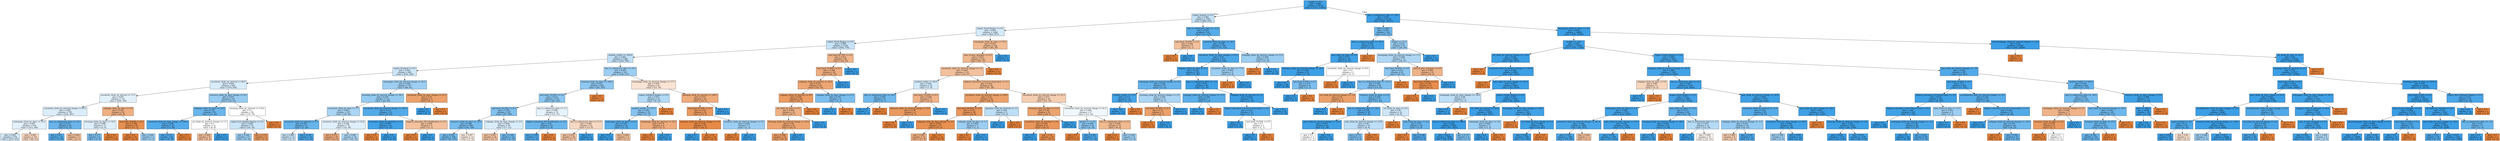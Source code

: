 digraph Tree {
node [shape=box, style="filled", color="black"] ;
0 [label="weight <= 0.5\ngini = 0.066\nsamples = 38730\nvalue = [1327, 37403]", fillcolor="#399de5f6"] ;
1 [label="region_Ireland <= 0.5\ngini = 0.485\nsamples = 1592\nvalue = [660, 932]", fillcolor="#399de54a"] ;
0 -> 1 [labeldistance=2.5, labelangle=45, headlabel="True"] ;
2 [label="region_South Region <= 0.5\ngini = 0.493\nsamples = 1460\nvalue = [643, 817]", fillcolor="#399de536"] ;
1 -> 2 ;
3 [label="region_North Region <= 0.5\ngini = 0.486\nsamples = 1336\nvalue = [558, 778]", fillcolor="#399de548"] ;
2 -> 3 ;
4 [label="studied_credits <= 105.0\ngini = 0.483\nsamples = 1288\nvalue = [524, 764]", fillcolor="#399de550"] ;
3 -> 4 ;
5 [label="region_Scotland <= 0.5\ngini = 0.491\nsamples = 965\nvalue = [416, 549]", fillcolor="#399de53e"] ;
4 -> 5 ;
6 [label="oucontent_clicks_by_interval <= 84.5\ngini = 0.494\nsamples = 828\nvalue = [370, 458]", fillcolor="#399de531"] ;
5 -> 6 ;
7 [label="oucontent_clicks_by_interval <= 71.5\ngini = 0.497\nsamples = 735\nvalue = [340, 395]", fillcolor="#399de524"] ;
6 -> 7 ;
8 [label="oucontent_clicks_by_interval_change <= 65.5\ngini = 0.495\nsamples = 705\nvalue = [318, 387]", fillcolor="#399de52d"] ;
7 -> 8 ;
9 [label="homepage_clicks_by_days <= 23.5\ngini = 0.497\nsamples = 679\nvalue = [313, 366]", fillcolor="#399de525"] ;
8 -> 9 ;
10 [label="gini = 0.492\nsamples = 578\nvalue = [253, 325]", fillcolor="#399de538"] ;
9 -> 10 ;
11 [label="gini = 0.482\nsamples = 101\nvalue = [60, 41]", fillcolor="#e5813951"] ;
9 -> 11 ;
12 [label="due_vs_submission_date <= 15.5\ngini = 0.311\nsamples = 26\nvalue = [5, 21]", fillcolor="#399de5c2"] ;
8 -> 12 ;
13 [label="gini = 0.227\nsamples = 23\nvalue = [3, 20]", fillcolor="#399de5d9"] ;
12 -> 13 ;
14 [label="gini = 0.444\nsamples = 3\nvalue = [2, 1]", fillcolor="#e581397f"] ;
12 -> 14 ;
15 [label="subpage_clicks_by_days <= 5.0\ngini = 0.391\nsamples = 30\nvalue = [22, 8]", fillcolor="#e58139a2"] ;
7 -> 15 ;
16 [label="forumng_clicks_by_days <= 14.5\ngini = 0.496\nsamples = 11\nvalue = [5, 6]", fillcolor="#399de52a"] ;
15 -> 16 ;
17 [label="gini = 0.375\nsamples = 8\nvalue = [2, 6]", fillcolor="#399de5aa"] ;
16 -> 17 ;
18 [label="gini = 0.0\nsamples = 3\nvalue = [3, 0]", fillcolor="#e58139ff"] ;
16 -> 18 ;
19 [label="imd_band_50-60% <= 0.5\ngini = 0.188\nsamples = 19\nvalue = [17, 2]", fillcolor="#e58139e1"] ;
15 -> 19 ;
20 [label="gini = 0.0\nsamples = 16\nvalue = [16, 0]", fillcolor="#e58139ff"] ;
19 -> 20 ;
21 [label="gini = 0.444\nsamples = 3\nvalue = [1, 2]", fillcolor="#399de57f"] ;
19 -> 21 ;
22 [label="resource_clicks_by_days_change <= 8.5\ngini = 0.437\nsamples = 93\nvalue = [30, 63]", fillcolor="#399de586"] ;
6 -> 22 ;
23 [label="subpage_clicks_by_days <= 19.0\ngini = 0.32\nsamples = 55\nvalue = [11, 44]", fillcolor="#399de5bf"] ;
22 -> 23 ;
24 [label="oucontent_clicks_by_days_change <= 290.0\ngini = 0.206\nsamples = 43\nvalue = [5, 38]", fillcolor="#399de5dd"] ;
23 -> 24 ;
25 [label="gini = 0.172\nsamples = 42\nvalue = [4, 38]", fillcolor="#399de5e4"] ;
24 -> 25 ;
26 [label="gini = 0.0\nsamples = 1\nvalue = [1, 0]", fillcolor="#e58139ff"] ;
24 -> 26 ;
27 [label="url_clicks_by_interval_change <= 1.5\ngini = 0.5\nsamples = 12\nvalue = [6, 6]", fillcolor="#e5813900"] ;
23 -> 27 ;
28 [label="gini = 0.444\nsamples = 9\nvalue = [6, 3]", fillcolor="#e581397f"] ;
27 -> 28 ;
29 [label="gini = 0.0\nsamples = 3\nvalue = [0, 3]", fillcolor="#399de5ff"] ;
27 -> 29 ;
30 [label="forumng_clicks_by_interval <= 114.0\ngini = 0.5\nsamples = 38\nvalue = [19, 19]", fillcolor="#e5813900"] ;
22 -> 30 ;
31 [label="region_East Anglian Region <= 0.5\ngini = 0.489\nsamples = 33\nvalue = [14, 19]", fillcolor="#399de543"] ;
30 -> 31 ;
32 [label="gini = 0.444\nsamples = 27\nvalue = [9, 18]", fillcolor="#399de57f"] ;
31 -> 32 ;
33 [label="gini = 0.278\nsamples = 6\nvalue = [5, 1]", fillcolor="#e58139cc"] ;
31 -> 33 ;
34 [label="gini = 0.0\nsamples = 5\nvalue = [5, 0]", fillcolor="#e58139ff"] ;
30 -> 34 ;
35 [label="homepage_clicks_by_interval_change <= 61.0\ngini = 0.446\nsamples = 137\nvalue = [46, 91]", fillcolor="#399de57e"] ;
5 -> 35 ;
36 [label="forumng_clicks_by_interval_change <= 36.5\ngini = 0.434\nsamples = 132\nvalue = [42, 90]", fillcolor="#399de588"] ;
35 -> 36 ;
37 [label="oucontent_clicks_by_days <= 7.5\ngini = 0.463\nsamples = 107\nvalue = [39, 68]", fillcolor="#399de56d"] ;
36 -> 37 ;
38 [label="oucontent_clicks_by_interval <= 1.5\ngini = 0.307\nsamples = 37\nvalue = [7, 30]", fillcolor="#399de5c4"] ;
37 -> 38 ;
39 [label="gini = 0.486\nsamples = 12\nvalue = [5, 7]", fillcolor="#399de549"] ;
38 -> 39 ;
40 [label="gini = 0.147\nsamples = 25\nvalue = [2, 23]", fillcolor="#399de5e9"] ;
38 -> 40 ;
41 [label="oucontent_clicks_by_interval_change <= 22.0\ngini = 0.496\nsamples = 70\nvalue = [32, 38]", fillcolor="#399de528"] ;
37 -> 41 ;
42 [label="gini = 0.375\nsamples = 16\nvalue = [12, 4]", fillcolor="#e58139aa"] ;
41 -> 42 ;
43 [label="gini = 0.466\nsamples = 54\nvalue = [20, 34]", fillcolor="#399de569"] ;
41 -> 43 ;
44 [label="oucontent_clicks_by_interval_change <= 101.5\ngini = 0.211\nsamples = 25\nvalue = [3, 22]", fillcolor="#399de5dc"] ;
36 -> 44 ;
45 [label="oucontent_clicks_by_interval <= 1.5\ngini = 0.087\nsamples = 22\nvalue = [1, 21]", fillcolor="#399de5f3"] ;
44 -> 45 ;
46 [label="gini = 0.0\nsamples = 1\nvalue = [1, 0]", fillcolor="#e58139ff"] ;
45 -> 46 ;
47 [label="gini = 0.0\nsamples = 21\nvalue = [0, 21]", fillcolor="#399de5ff"] ;
45 -> 47 ;
48 [label="highest_education_HE Qualification <= 0.5\ngini = 0.444\nsamples = 3\nvalue = [2, 1]", fillcolor="#e581397f"] ;
44 -> 48 ;
49 [label="gini = 0.0\nsamples = 2\nvalue = [2, 0]", fillcolor="#e58139ff"] ;
48 -> 49 ;
50 [label="gini = 0.0\nsamples = 1\nvalue = [0, 1]", fillcolor="#399de5ff"] ;
48 -> 50 ;
51 [label="oucontent_clicks_by_days_change <= 21.5\ngini = 0.32\nsamples = 5\nvalue = [4, 1]", fillcolor="#e58139bf"] ;
35 -> 51 ;
52 [label="gini = 0.0\nsamples = 1\nvalue = [0, 1]", fillcolor="#399de5ff"] ;
51 -> 52 ;
53 [label="gini = 0.0\nsamples = 4\nvalue = [4, 0]", fillcolor="#e58139ff"] ;
51 -> 53 ;
54 [label="due_vs_submission_date <= 14.5\ngini = 0.445\nsamples = 323\nvalue = [108, 215]", fillcolor="#399de57f"] ;
4 -> 54 ;
55 [label="forumng_clicks_by_days <= 148.5\ngini = 0.421\nsamples = 282\nvalue = [85, 197]", fillcolor="#399de591"] ;
54 -> 55 ;
56 [label="imd_band_10-20% <= 0.5\ngini = 0.415\nsamples = 279\nvalue = [82, 197]", fillcolor="#399de595"] ;
55 -> 56 ;
57 [label="imd_band_20-30% <= 0.5\ngini = 0.395\nsamples = 247\nvalue = [67, 180]", fillcolor="#399de5a0"] ;
56 -> 57 ;
58 [label="resource_clicks_by_days <= 14.5\ngini = 0.364\nsamples = 209\nvalue = [50, 159]", fillcolor="#399de5af"] ;
57 -> 58 ;
59 [label="gini = 0.343\nsamples = 196\nvalue = [43, 153]", fillcolor="#399de5b7"] ;
58 -> 59 ;
60 [label="gini = 0.497\nsamples = 13\nvalue = [7, 6]", fillcolor="#e5813924"] ;
58 -> 60 ;
61 [label="subpage_clicks_by_days_change <= 2.5\ngini = 0.494\nsamples = 38\nvalue = [17, 21]", fillcolor="#399de531"] ;
57 -> 61 ;
62 [label="gini = 0.455\nsamples = 20\nvalue = [13, 7]", fillcolor="#e5813976"] ;
61 -> 62 ;
63 [label="gini = 0.346\nsamples = 18\nvalue = [4, 14]", fillcolor="#399de5b6"] ;
61 -> 63 ;
64 [label="due_vs_submission_date <= 1.5\ngini = 0.498\nsamples = 32\nvalue = [15, 17]", fillcolor="#399de51e"] ;
56 -> 64 ;
65 [label="highest_education_HE Qualification <= 0.5\ngini = 0.32\nsamples = 10\nvalue = [2, 8]", fillcolor="#399de5bf"] ;
64 -> 65 ;
66 [label="gini = 0.198\nsamples = 9\nvalue = [1, 8]", fillcolor="#399de5df"] ;
65 -> 66 ;
67 [label="gini = 0.0\nsamples = 1\nvalue = [1, 0]", fillcolor="#e58139ff"] ;
65 -> 67 ;
68 [label="due_vs_submission_date <= 11.5\ngini = 0.483\nsamples = 22\nvalue = [13, 9]", fillcolor="#e581394e"] ;
64 -> 68 ;
69 [label="gini = 0.455\nsamples = 20\nvalue = [13, 7]", fillcolor="#e5813976"] ;
68 -> 69 ;
70 [label="gini = 0.0\nsamples = 2\nvalue = [0, 2]", fillcolor="#399de5ff"] ;
68 -> 70 ;
71 [label="gini = 0.0\nsamples = 3\nvalue = [3, 0]", fillcolor="#e58139ff"] ;
55 -> 71 ;
72 [label="homepage_clicks_by_interval_change <= 17.5\ngini = 0.493\nsamples = 41\nvalue = [23, 18]", fillcolor="#e5813937"] ;
54 -> 72 ;
73 [label="region_Yorkshire Region <= 0.5\ngini = 0.472\nsamples = 21\nvalue = [8, 13]", fillcolor="#399de562"] ;
72 -> 73 ;
74 [label="studied_credits <= 157.5\ngini = 0.401\nsamples = 18\nvalue = [5, 13]", fillcolor="#399de59d"] ;
73 -> 74 ;
75 [label="homepage_clicks_by_days <= 8.5\ngini = 0.245\nsamples = 14\nvalue = [2, 12]", fillcolor="#399de5d4"] ;
74 -> 75 ;
76 [label="gini = 0.0\nsamples = 11\nvalue = [0, 11]", fillcolor="#399de5ff"] ;
75 -> 76 ;
77 [label="gini = 0.444\nsamples = 3\nvalue = [2, 1]", fillcolor="#e581397f"] ;
75 -> 77 ;
78 [label="homepage_clicks_by_interval <= 13.5\ngini = 0.375\nsamples = 4\nvalue = [3, 1]", fillcolor="#e58139aa"] ;
74 -> 78 ;
79 [label="gini = 0.0\nsamples = 3\nvalue = [3, 0]", fillcolor="#e58139ff"] ;
78 -> 79 ;
80 [label="gini = 0.0\nsamples = 1\nvalue = [0, 1]", fillcolor="#399de5ff"] ;
78 -> 80 ;
81 [label="gini = 0.0\nsamples = 3\nvalue = [3, 0]", fillcolor="#e58139ff"] ;
73 -> 81 ;
82 [label="forumng_clicks_by_interval <= 100.5\ngini = 0.375\nsamples = 20\nvalue = [15, 5]", fillcolor="#e58139aa"] ;
72 -> 82 ;
83 [label="imd_band_20-30% <= 0.5\ngini = 0.278\nsamples = 18\nvalue = [15, 3]", fillcolor="#e58139cc"] ;
82 -> 83 ;
84 [label="resource_clicks_by_interval_change <= 1.0\ngini = 0.124\nsamples = 15\nvalue = [14, 1]", fillcolor="#e58139ed"] ;
83 -> 84 ;
85 [label="gini = 0.0\nsamples = 1\nvalue = [0, 1]", fillcolor="#399de5ff"] ;
84 -> 85 ;
86 [label="gini = 0.0\nsamples = 14\nvalue = [14, 0]", fillcolor="#e58139ff"] ;
84 -> 86 ;
87 [label="resource_clicks_by_interval_change <= 5.5\ngini = 0.444\nsamples = 3\nvalue = [1, 2]", fillcolor="#399de57f"] ;
83 -> 87 ;
88 [label="gini = 0.0\nsamples = 1\nvalue = [1, 0]", fillcolor="#e58139ff"] ;
87 -> 88 ;
89 [label="gini = 0.0\nsamples = 2\nvalue = [0, 2]", fillcolor="#399de5ff"] ;
87 -> 89 ;
90 [label="gini = 0.0\nsamples = 2\nvalue = [0, 2]", fillcolor="#399de5ff"] ;
82 -> 90 ;
91 [label="imd_band_60-70% <= 0.5\ngini = 0.413\nsamples = 48\nvalue = [34, 14]", fillcolor="#e5813996"] ;
3 -> 91 ;
92 [label="imd_band_70-80% <= 0.5\ngini = 0.386\nsamples = 46\nvalue = [34, 12]", fillcolor="#e58139a5"] ;
91 -> 92 ;
93 [label="subpage_clicks_by_interval <= 22.0\ngini = 0.351\nsamples = 44\nvalue = [34, 10]", fillcolor="#e58139b4"] ;
92 -> 93 ;
94 [label="subpage_clicks_by_interval <= 8.0\ngini = 0.289\nsamples = 40\nvalue = [33, 7]", fillcolor="#e58139c9"] ;
93 -> 94 ;
95 [label="url_clicks_by_days <= 0.5\ngini = 0.403\nsamples = 25\nvalue = [18, 7]", fillcolor="#e581399c"] ;
94 -> 95 ;
96 [label="forumng_clicks_by_interval_change <= 16.0\ngini = 0.34\nsamples = 23\nvalue = [18, 5]", fillcolor="#e58139b8"] ;
95 -> 96 ;
97 [label="gini = 0.298\nsamples = 22\nvalue = [18, 4]", fillcolor="#e58139c6"] ;
96 -> 97 ;
98 [label="gini = 0.0\nsamples = 1\nvalue = [0, 1]", fillcolor="#399de5ff"] ;
96 -> 98 ;
99 [label="gini = 0.0\nsamples = 2\nvalue = [0, 2]", fillcolor="#399de5ff"] ;
95 -> 99 ;
100 [label="gini = 0.0\nsamples = 15\nvalue = [15, 0]", fillcolor="#e58139ff"] ;
94 -> 100 ;
101 [label="subpage_clicks_by_days_change <= 27.5\ngini = 0.375\nsamples = 4\nvalue = [1, 3]", fillcolor="#399de5aa"] ;
93 -> 101 ;
102 [label="gini = 0.0\nsamples = 3\nvalue = [0, 3]", fillcolor="#399de5ff"] ;
101 -> 102 ;
103 [label="gini = 0.0\nsamples = 1\nvalue = [1, 0]", fillcolor="#e58139ff"] ;
101 -> 103 ;
104 [label="gini = 0.0\nsamples = 2\nvalue = [0, 2]", fillcolor="#399de5ff"] ;
92 -> 104 ;
105 [label="gini = 0.0\nsamples = 2\nvalue = [0, 2]", fillcolor="#399de5ff"] ;
91 -> 105 ;
106 [label="homepage_clicks_by_days <= 74.5\ngini = 0.431\nsamples = 124\nvalue = [85, 39]", fillcolor="#e581398a"] ;
2 -> 106 ;
107 [label="num_of_prev_attempts <= 0.5\ngini = 0.423\nsamples = 122\nvalue = [85, 37]", fillcolor="#e5813990"] ;
106 -> 107 ;
108 [label="oucontent_clicks_by_interval_change <= 3.5\ngini = 0.444\nsamples = 111\nvalue = [74, 37]", fillcolor="#e581397f"] ;
107 -> 108 ;
109 [label="studied_credits <= 90.0\ngini = 0.492\nsamples = 16\nvalue = [7, 9]", fillcolor="#399de539"] ;
108 -> 109 ;
110 [label="due_vs_submission_date <= 14.5\ngini = 0.346\nsamples = 9\nvalue = [2, 7]", fillcolor="#399de5b6"] ;
109 -> 110 ;
111 [label="gini = 0.0\nsamples = 7\nvalue = [0, 7]", fillcolor="#399de5ff"] ;
110 -> 111 ;
112 [label="gini = 0.0\nsamples = 2\nvalue = [2, 0]", fillcolor="#e58139ff"] ;
110 -> 112 ;
113 [label="imd_band_10-20% <= 0.5\ngini = 0.408\nsamples = 7\nvalue = [5, 2]", fillcolor="#e5813999"] ;
109 -> 113 ;
114 [label="glossary_clicks_by_interval_change <= 2.0\ngini = 0.278\nsamples = 6\nvalue = [5, 1]", fillcolor="#e58139cc"] ;
113 -> 114 ;
115 [label="gini = 0.0\nsamples = 5\nvalue = [5, 0]", fillcolor="#e58139ff"] ;
114 -> 115 ;
116 [label="gini = 0.0\nsamples = 1\nvalue = [0, 1]", fillcolor="#399de5ff"] ;
114 -> 116 ;
117 [label="gini = 0.0\nsamples = 1\nvalue = [0, 1]", fillcolor="#399de5ff"] ;
113 -> 117 ;
118 [label="highest_education_A Level or Equivalent <= 0.5\ngini = 0.416\nsamples = 95\nvalue = [67, 28]", fillcolor="#e5813994"] ;
108 -> 118 ;
119 [label="oucontent_clicks_by_interval_change <= 94.0\ngini = 0.32\nsamples = 45\nvalue = [36, 9]", fillcolor="#e58139bf"] ;
118 -> 119 ;
120 [label="imd_band_80-90% <= 0.5\ngini = 0.255\nsamples = 40\nvalue = [34, 6]", fillcolor="#e58139d2"] ;
119 -> 120 ;
121 [label="subpage_clicks_by_days_change <= 3.5\ngini = 0.193\nsamples = 37\nvalue = [33, 4]", fillcolor="#e58139e0"] ;
120 -> 121 ;
122 [label="gini = 0.391\nsamples = 15\nvalue = [11, 4]", fillcolor="#e58139a2"] ;
121 -> 122 ;
123 [label="gini = 0.0\nsamples = 22\nvalue = [22, 0]", fillcolor="#e58139ff"] ;
121 -> 123 ;
124 [label="subpage_clicks_by_days <= 1.5\ngini = 0.444\nsamples = 3\nvalue = [1, 2]", fillcolor="#399de57f"] ;
120 -> 124 ;
125 [label="gini = 0.0\nsamples = 1\nvalue = [1, 0]", fillcolor="#e58139ff"] ;
124 -> 125 ;
126 [label="gini = 0.0\nsamples = 2\nvalue = [0, 2]", fillcolor="#399de5ff"] ;
124 -> 126 ;
127 [label="glossary_clicks_by_interval <= 1.5\ngini = 0.48\nsamples = 5\nvalue = [2, 3]", fillcolor="#399de555"] ;
119 -> 127 ;
128 [label="gini = 0.0\nsamples = 3\nvalue = [0, 3]", fillcolor="#399de5ff"] ;
127 -> 128 ;
129 [label="gini = 0.0\nsamples = 2\nvalue = [2, 0]", fillcolor="#e58139ff"] ;
127 -> 129 ;
130 [label="oucontent_clicks_by_interval_change <= 31.5\ngini = 0.471\nsamples = 50\nvalue = [31, 19]", fillcolor="#e5813963"] ;
118 -> 130 ;
131 [label="forumng_clicks_by_days <= 11.0\ngini = 0.34\nsamples = 23\nvalue = [18, 5]", fillcolor="#e58139b8"] ;
130 -> 131 ;
132 [label="oucontent_clicks_by_interval <= 4.5\ngini = 0.245\nsamples = 21\nvalue = [18, 3]", fillcolor="#e58139d4"] ;
131 -> 132 ;
133 [label="gini = 0.0\nsamples = 1\nvalue = [0, 1]", fillcolor="#399de5ff"] ;
132 -> 133 ;
134 [label="gini = 0.18\nsamples = 20\nvalue = [18, 2]", fillcolor="#e58139e3"] ;
132 -> 134 ;
135 [label="gini = 0.0\nsamples = 2\nvalue = [0, 2]", fillcolor="#399de5ff"] ;
131 -> 135 ;
136 [label="oucontent_clicks_by_interval_change <= 61.5\ngini = 0.499\nsamples = 27\nvalue = [13, 14]", fillcolor="#399de512"] ;
130 -> 136 ;
137 [label="gender_F <= 0.5\ngini = 0.408\nsamples = 14\nvalue = [4, 10]", fillcolor="#399de599"] ;
136 -> 137 ;
138 [label="gini = 0.0\nsamples = 3\nvalue = [3, 0]", fillcolor="#e58139ff"] ;
137 -> 138 ;
139 [label="gini = 0.165\nsamples = 11\nvalue = [1, 10]", fillcolor="#399de5e6"] ;
137 -> 139 ;
140 [label="due_vs_submission_date <= 5.5\ngini = 0.426\nsamples = 13\nvalue = [9, 4]", fillcolor="#e581398e"] ;
136 -> 140 ;
141 [label="gini = 0.0\nsamples = 7\nvalue = [7, 0]", fillcolor="#e58139ff"] ;
140 -> 141 ;
142 [label="gini = 0.444\nsamples = 6\nvalue = [2, 4]", fillcolor="#399de57f"] ;
140 -> 142 ;
143 [label="gini = 0.0\nsamples = 11\nvalue = [11, 0]", fillcolor="#e58139ff"] ;
107 -> 143 ;
144 [label="gini = 0.0\nsamples = 2\nvalue = [0, 2]", fillcolor="#399de5ff"] ;
106 -> 144 ;
145 [label="due_vs_submission_date <= -11.5\ngini = 0.224\nsamples = 132\nvalue = [17, 115]", fillcolor="#399de5d9"] ;
1 -> 145 ;
146 [label="imd_band_50-60% <= 0.5\ngini = 0.444\nsamples = 3\nvalue = [2, 1]", fillcolor="#e581397f"] ;
145 -> 146 ;
147 [label="gini = 0.0\nsamples = 2\nvalue = [2, 0]", fillcolor="#e58139ff"] ;
146 -> 147 ;
148 [label="gini = 0.0\nsamples = 1\nvalue = [0, 1]", fillcolor="#399de5ff"] ;
146 -> 148 ;
149 [label="resource_clicks_by_days <= 10.5\ngini = 0.206\nsamples = 129\nvalue = [15, 114]", fillcolor="#399de5dd"] ;
145 -> 149 ;
150 [label="oucontent_clicks_by_days_change <= 67.0\ngini = 0.16\nsamples = 114\nvalue = [10, 104]", fillcolor="#399de5e6"] ;
149 -> 150 ;
151 [label="subpage_clicks_by_days <= 0.5\ngini = 0.124\nsamples = 105\nvalue = [7, 98]", fillcolor="#399de5ed"] ;
150 -> 151 ;
152 [label="homepage_clicks_by_interval_change <= 4.0\ngini = 0.302\nsamples = 27\nvalue = [5, 22]", fillcolor="#399de5c5"] ;
151 -> 152 ;
153 [label="studied_credits <= 75.0\ngini = 0.117\nsamples = 16\nvalue = [1, 15]", fillcolor="#399de5ee"] ;
152 -> 153 ;
154 [label="gini = 0.0\nsamples = 15\nvalue = [0, 15]", fillcolor="#399de5ff"] ;
153 -> 154 ;
155 [label="gini = 0.0\nsamples = 1\nvalue = [1, 0]", fillcolor="#e58139ff"] ;
153 -> 155 ;
156 [label="forumng_clicks_by_interval_change <= 2.0\ngini = 0.463\nsamples = 11\nvalue = [4, 7]", fillcolor="#399de56d"] ;
152 -> 156 ;
157 [label="imd_band_20-30% <= 0.5\ngini = 0.32\nsamples = 5\nvalue = [4, 1]", fillcolor="#e58139bf"] ;
156 -> 157 ;
158 [label="gini = 0.0\nsamples = 4\nvalue = [4, 0]", fillcolor="#e58139ff"] ;
157 -> 158 ;
159 [label="gini = 0.0\nsamples = 1\nvalue = [0, 1]", fillcolor="#399de5ff"] ;
157 -> 159 ;
160 [label="gini = 0.0\nsamples = 6\nvalue = [0, 6]", fillcolor="#399de5ff"] ;
156 -> 160 ;
161 [label="due_vs_submission_date <= -1.5\ngini = 0.05\nsamples = 78\nvalue = [2, 76]", fillcolor="#399de5f8"] ;
151 -> 161 ;
162 [label="subpage_clicks_by_interval_change <= 11.5\ngini = 0.245\nsamples = 7\nvalue = [1, 6]", fillcolor="#399de5d4"] ;
161 -> 162 ;
163 [label="gini = 0.0\nsamples = 6\nvalue = [0, 6]", fillcolor="#399de5ff"] ;
162 -> 163 ;
164 [label="gini = 0.0\nsamples = 1\nvalue = [1, 0]", fillcolor="#e58139ff"] ;
162 -> 164 ;
165 [label="subpage_clicks_by_interval <= 1.5\ngini = 0.028\nsamples = 71\nvalue = [1, 70]", fillcolor="#399de5fb"] ;
161 -> 165 ;
166 [label="highest_education_A Level or Equivalent <= 0.5\ngini = 0.153\nsamples = 12\nvalue = [1, 11]", fillcolor="#399de5e8"] ;
165 -> 166 ;
167 [label="gini = 0.0\nsamples = 10\nvalue = [0, 10]", fillcolor="#399de5ff"] ;
166 -> 167 ;
168 [label="imd_band_10-20% <= 0.5\ngini = 0.5\nsamples = 2\nvalue = [1, 1]", fillcolor="#e5813900"] ;
166 -> 168 ;
169 [label="gini = 0.0\nsamples = 1\nvalue = [0, 1]", fillcolor="#399de5ff"] ;
168 -> 169 ;
170 [label="gini = 0.0\nsamples = 1\nvalue = [1, 0]", fillcolor="#e58139ff"] ;
168 -> 170 ;
171 [label="gini = 0.0\nsamples = 59\nvalue = [0, 59]", fillcolor="#399de5ff"] ;
165 -> 171 ;
172 [label="oucontent_clicks_by_days <= 77.0\ngini = 0.444\nsamples = 9\nvalue = [3, 6]", fillcolor="#399de57f"] ;
150 -> 172 ;
173 [label="gini = 0.0\nsamples = 3\nvalue = [3, 0]", fillcolor="#e58139ff"] ;
172 -> 173 ;
174 [label="gini = 0.0\nsamples = 6\nvalue = [0, 6]", fillcolor="#399de5ff"] ;
172 -> 174 ;
175 [label="subpage_clicks_by_interval_change <= 11.0\ngini = 0.444\nsamples = 15\nvalue = [5, 10]", fillcolor="#399de57f"] ;
149 -> 175 ;
176 [label="gini = 0.0\nsamples = 5\nvalue = [5, 0]", fillcolor="#e58139ff"] ;
175 -> 176 ;
177 [label="gini = 0.0\nsamples = 10\nvalue = [0, 10]", fillcolor="#399de5ff"] ;
175 -> 177 ;
178 [label="due_vs_submission_date <= -29.5\ngini = 0.035\nsamples = 37138\nvalue = [667, 36471]", fillcolor="#399de5fa"] ;
0 -> 178 [labeldistance=2.5, labelangle=-45, headlabel="False"] ;
179 [label="date <= 68.0\ngini = 0.341\nsamples = 142\nvalue = [31, 111]", fillcolor="#399de5b8"] ;
178 -> 179 ;
180 [label="due_vs_submission_date <= -30.5\ngini = 0.103\nsamples = 55\nvalue = [3, 52]", fillcolor="#399de5f0"] ;
179 -> 180 ;
181 [label="quiz_clicks_by_days <= 9.0\ngini = 0.071\nsamples = 54\nvalue = [2, 52]", fillcolor="#399de5f5"] ;
180 -> 181 ;
182 [label="forumng_clicks_by_interval_change <= 36.0\ngini = 0.038\nsamples = 52\nvalue = [1, 51]", fillcolor="#399de5fa"] ;
181 -> 182 ;
183 [label="gini = 0.0\nsamples = 48\nvalue = [0, 48]", fillcolor="#399de5ff"] ;
182 -> 183 ;
184 [label="imd_band_0-10% <= 0.5\ngini = 0.375\nsamples = 4\nvalue = [1, 3]", fillcolor="#399de5aa"] ;
182 -> 184 ;
185 [label="gini = 0.0\nsamples = 3\nvalue = [0, 3]", fillcolor="#399de5ff"] ;
184 -> 185 ;
186 [label="gini = 0.0\nsamples = 1\nvalue = [1, 0]", fillcolor="#e58139ff"] ;
184 -> 186 ;
187 [label="oucontent_clicks_by_interval_change <= 9.5\ngini = 0.5\nsamples = 2\nvalue = [1, 1]", fillcolor="#e5813900"] ;
181 -> 187 ;
188 [label="gini = 0.0\nsamples = 1\nvalue = [1, 0]", fillcolor="#e58139ff"] ;
187 -> 188 ;
189 [label="gini = 0.0\nsamples = 1\nvalue = [0, 1]", fillcolor="#399de5ff"] ;
187 -> 189 ;
190 [label="gini = 0.0\nsamples = 1\nvalue = [1, 0]", fillcolor="#e58139ff"] ;
180 -> 190 ;
191 [label="weight <= 27.5\ngini = 0.437\nsamples = 87\nvalue = [28, 59]", fillcolor="#399de586"] ;
179 -> 191 ;
192 [label="homepage_clicks_by_interval_change <= -1.5\ngini = 0.468\nsamples = 75\nvalue = [28, 47]", fillcolor="#399de567"] ;
191 -> 192 ;
193 [label="imd_band_80-90% <= 0.5\ngini = 0.416\nsamples = 61\nvalue = [18, 43]", fillcolor="#399de594"] ;
192 -> 193 ;
194 [label="due_vs_submission_date <= -111.0\ngini = 0.383\nsamples = 58\nvalue = [15, 43]", fillcolor="#399de5a6"] ;
193 -> 194 ;
195 [label="url_clicks_by_interval_change <= -1.0\ngini = 0.32\nsamples = 5\nvalue = [4, 1]", fillcolor="#e58139bf"] ;
194 -> 195 ;
196 [label="gini = 0.0\nsamples = 1\nvalue = [0, 1]", fillcolor="#399de5ff"] ;
195 -> 196 ;
197 [label="gini = 0.0\nsamples = 4\nvalue = [4, 0]", fillcolor="#e58139ff"] ;
195 -> 197 ;
198 [label="resource_clicks_by_days <= 2.5\ngini = 0.329\nsamples = 53\nvalue = [11, 42]", fillcolor="#399de5bc"] ;
194 -> 198 ;
199 [label="due_vs_submission_date <= -33.5\ngini = 0.224\nsamples = 39\nvalue = [5, 34]", fillcolor="#399de5da"] ;
198 -> 199 ;
200 [label="quiz_clicks_by_interval_change <= -23.5\ngini = 0.067\nsamples = 29\nvalue = [1, 28]", fillcolor="#399de5f6"] ;
199 -> 200 ;
201 [label="gini = 0.5\nsamples = 2\nvalue = [1, 1]", fillcolor="#e5813900"] ;
200 -> 201 ;
202 [label="gini = 0.0\nsamples = 27\nvalue = [0, 27]", fillcolor="#399de5ff"] ;
200 -> 202 ;
203 [label="quiz_clicks_by_interval_change <= -13.0\ngini = 0.48\nsamples = 10\nvalue = [4, 6]", fillcolor="#399de555"] ;
199 -> 203 ;
204 [label="gini = 0.375\nsamples = 8\nvalue = [2, 6]", fillcolor="#399de5aa"] ;
203 -> 204 ;
205 [label="gini = 0.0\nsamples = 2\nvalue = [2, 0]", fillcolor="#e58139ff"] ;
203 -> 205 ;
206 [label="url_clicks_by_days <= 0.5\ngini = 0.49\nsamples = 14\nvalue = [6, 8]", fillcolor="#399de540"] ;
198 -> 206 ;
207 [label="gini = 0.0\nsamples = 4\nvalue = [4, 0]", fillcolor="#e58139ff"] ;
206 -> 207 ;
208 [label="quiz_clicks_by_days <= 2.0\ngini = 0.32\nsamples = 10\nvalue = [2, 8]", fillcolor="#399de5bf"] ;
206 -> 208 ;
209 [label="gini = 0.0\nsamples = 1\nvalue = [1, 0]", fillcolor="#e58139ff"] ;
208 -> 209 ;
210 [label="gini = 0.198\nsamples = 9\nvalue = [1, 8]", fillcolor="#399de5df"] ;
208 -> 210 ;
211 [label="gini = 0.0\nsamples = 3\nvalue = [3, 0]", fillcolor="#e58139ff"] ;
193 -> 211 ;
212 [label="num_of_prev_attempts <= 0.5\ngini = 0.408\nsamples = 14\nvalue = [10, 4]", fillcolor="#e5813999"] ;
192 -> 212 ;
213 [label="imd_band_50-60% <= 0.5\ngini = 0.165\nsamples = 11\nvalue = [10, 1]", fillcolor="#e58139e6"] ;
212 -> 213 ;
214 [label="gini = 0.0\nsamples = 10\nvalue = [10, 0]", fillcolor="#e58139ff"] ;
213 -> 214 ;
215 [label="gini = 0.0\nsamples = 1\nvalue = [0, 1]", fillcolor="#399de5ff"] ;
213 -> 215 ;
216 [label="gini = 0.0\nsamples = 3\nvalue = [0, 3]", fillcolor="#399de5ff"] ;
212 -> 216 ;
217 [label="gini = 0.0\nsamples = 12\nvalue = [0, 12]", fillcolor="#399de5ff"] ;
191 -> 217 ;
218 [label="homepage_clicks_by_days <= 5.5\ngini = 0.034\nsamples = 36996\nvalue = [636, 36360]", fillcolor="#399de5fb"] ;
178 -> 218 ;
219 [label="weight <= 14.0\ngini = 0.062\nsamples = 11656\nvalue = [376, 11280]", fillcolor="#399de5f6"] ;
218 -> 219 ;
220 [label="url_clicks_by_interval_change <= -15.0\ngini = 0.028\nsamples = 6004\nvalue = [85, 5919]", fillcolor="#399de5fb"] ;
219 -> 220 ;
221 [label="gini = 0.0\nsamples = 1\nvalue = [1, 0]", fillcolor="#e58139ff"] ;
220 -> 221 ;
222 [label="oucontent_clicks_by_interval_change <= -152.0\ngini = 0.028\nsamples = 6003\nvalue = [84, 5919]", fillcolor="#399de5fb"] ;
220 -> 222 ;
223 [label="gini = 0.0\nsamples = 1\nvalue = [1, 0]", fillcolor="#e58139ff"] ;
222 -> 223 ;
224 [label="quiz_clicks_by_days_change <= -41.0\ngini = 0.027\nsamples = 6002\nvalue = [83, 5919]", fillcolor="#399de5fb"] ;
222 -> 224 ;
225 [label="homepage_clicks_by_days_change <= -14.0\ngini = 0.48\nsamples = 5\nvalue = [2, 3]", fillcolor="#399de555"] ;
224 -> 225 ;
226 [label="gini = 0.0\nsamples = 3\nvalue = [0, 3]", fillcolor="#399de5ff"] ;
225 -> 226 ;
227 [label="gini = 0.0\nsamples = 2\nvalue = [2, 0]", fillcolor="#e58139ff"] ;
225 -> 227 ;
228 [label="region_London Region <= 0.5\ngini = 0.027\nsamples = 5997\nvalue = [81, 5916]", fillcolor="#399de5fc"] ;
224 -> 228 ;
229 [label="url_clicks_by_interval <= 16.5\ngini = 0.022\nsamples = 5495\nvalue = [62, 5433]", fillcolor="#399de5fc"] ;
228 -> 229 ;
230 [label="due_vs_submission_date <= 188.0\ngini = 0.022\nsamples = 5492\nvalue = [61, 5431]", fillcolor="#399de5fc"] ;
229 -> 230 ;
231 [label="gini = 0.022\nsamples = 5488\nvalue = [60, 5428]", fillcolor="#399de5fc"] ;
230 -> 231 ;
232 [label="gini = 0.375\nsamples = 4\nvalue = [1, 3]", fillcolor="#399de5aa"] ;
230 -> 232 ;
233 [label="homepage_clicks_by_days <= 3.0\ngini = 0.444\nsamples = 3\nvalue = [1, 2]", fillcolor="#399de57f"] ;
229 -> 233 ;
234 [label="gini = 0.0\nsamples = 2\nvalue = [0, 2]", fillcolor="#399de5ff"] ;
233 -> 234 ;
235 [label="gini = 0.0\nsamples = 1\nvalue = [1, 0]", fillcolor="#e58139ff"] ;
233 -> 235 ;
236 [label="homepage_clicks_by_days_change <= -46.0\ngini = 0.073\nsamples = 502\nvalue = [19, 483]", fillcolor="#399de5f5"] ;
228 -> 236 ;
237 [label="gini = 0.0\nsamples = 1\nvalue = [1, 0]", fillcolor="#e58139ff"] ;
236 -> 237 ;
238 [label="url_clicks_by_days_change <= 4.5\ngini = 0.069\nsamples = 501\nvalue = [18, 483]", fillcolor="#399de5f5"] ;
236 -> 238 ;
239 [label="gini = 0.066\nsamples = 500\nvalue = [17, 483]", fillcolor="#399de5f6"] ;
238 -> 239 ;
240 [label="gini = 0.0\nsamples = 1\nvalue = [1, 0]", fillcolor="#e58139ff"] ;
238 -> 240 ;
241 [label="region_London Region <= 0.5\ngini = 0.098\nsamples = 5652\nvalue = [291, 5361]", fillcolor="#399de5f1"] ;
219 -> 241 ;
242 [label="subpage_clicks_by_interval_change <= -53.5\ngini = 0.088\nsamples = 5185\nvalue = [239, 4946]", fillcolor="#399de5f3"] ;
241 -> 242 ;
243 [label="subpage_clicks_by_days <= 0.5\ngini = 0.48\nsamples = 5\nvalue = [3, 2]", fillcolor="#e5813955"] ;
242 -> 243 ;
244 [label="gini = 0.0\nsamples = 2\nvalue = [0, 2]", fillcolor="#399de5ff"] ;
243 -> 244 ;
245 [label="gini = 0.0\nsamples = 3\nvalue = [3, 0]", fillcolor="#e58139ff"] ;
243 -> 245 ;
246 [label="due_vs_submission_date <= 0.5\ngini = 0.087\nsamples = 5180\nvalue = [236, 4944]", fillcolor="#399de5f3"] ;
242 -> 246 ;
247 [label="region_North Region <= 0.5\ngini = 0.112\nsamples = 2805\nvalue = [167, 2638]", fillcolor="#399de5ef"] ;
246 -> 247 ;
248 [label="homepage_clicks_by_days <= 1.5\ngini = 0.106\nsamples = 2712\nvalue = [152, 2560]", fillcolor="#399de5f0"] ;
247 -> 248 ;
249 [label="oucontent_clicks_by_interval_change <= 201.0\ngini = 0.148\nsamples = 1006\nvalue = [81, 925]", fillcolor="#399de5e9"] ;
248 -> 249 ;
250 [label="gini = 0.145\nsamples = 1003\nvalue = [79, 924]", fillcolor="#399de5e9"] ;
249 -> 250 ;
251 [label="gini = 0.444\nsamples = 3\nvalue = [2, 1]", fillcolor="#e581397f"] ;
249 -> 251 ;
252 [label="quiz_clicks_by_days_change <= 53.0\ngini = 0.08\nsamples = 1706\nvalue = [71, 1635]", fillcolor="#399de5f4"] ;
248 -> 252 ;
253 [label="gini = 0.079\nsamples = 1705\nvalue = [70, 1635]", fillcolor="#399de5f4"] ;
252 -> 253 ;
254 [label="gini = 0.0\nsamples = 1\nvalue = [1, 0]", fillcolor="#e58139ff"] ;
252 -> 254 ;
255 [label="quiz_clicks_by_days <= 13.5\ngini = 0.271\nsamples = 93\nvalue = [15, 78]", fillcolor="#399de5ce"] ;
247 -> 255 ;
256 [label="forumng_clicks_by_interval_change <= 48.0\ngini = 0.092\nsamples = 62\nvalue = [3, 59]", fillcolor="#399de5f2"] ;
255 -> 256 ;
257 [label="gini = 0.063\nsamples = 61\nvalue = [2, 59]", fillcolor="#399de5f6"] ;
256 -> 257 ;
258 [label="gini = 0.0\nsamples = 1\nvalue = [1, 0]", fillcolor="#e58139ff"] ;
256 -> 258 ;
259 [label="due_vs_submission_date <= -1.5\ngini = 0.475\nsamples = 31\nvalue = [12, 19]", fillcolor="#399de55e"] ;
255 -> 259 ;
260 [label="gini = 0.0\nsamples = 8\nvalue = [0, 8]", fillcolor="#399de5ff"] ;
259 -> 260 ;
261 [label="gini = 0.499\nsamples = 23\nvalue = [12, 11]", fillcolor="#e5813915"] ;
259 -> 261 ;
262 [label="quiz_clicks_by_interval_change <= -45.5\ngini = 0.056\nsamples = 2375\nvalue = [69, 2306]", fillcolor="#399de5f7"] ;
246 -> 262 ;
263 [label="oucontent_clicks_by_interval <= 11.0\ngini = 0.216\nsamples = 65\nvalue = [8, 57]", fillcolor="#399de5db"] ;
262 -> 263 ;
264 [label="subpage_clicks_by_interval_change <= -1.5\ngini = 0.432\nsamples = 19\nvalue = [6, 13]", fillcolor="#399de589"] ;
263 -> 264 ;
265 [label="gini = 0.469\nsamples = 8\nvalue = [5, 3]", fillcolor="#e5813966"] ;
264 -> 265 ;
266 [label="gini = 0.165\nsamples = 11\nvalue = [1, 10]", fillcolor="#399de5e6"] ;
264 -> 266 ;
267 [label="oucontent_clicks_by_days_change <= -82.0\ngini = 0.083\nsamples = 46\nvalue = [2, 44]", fillcolor="#399de5f3"] ;
263 -> 267 ;
268 [label="gini = 0.444\nsamples = 3\nvalue = [1, 2]", fillcolor="#399de57f"] ;
267 -> 268 ;
269 [label="gini = 0.045\nsamples = 43\nvalue = [1, 42]", fillcolor="#399de5f9"] ;
267 -> 269 ;
270 [label="quiz_clicks_by_days_change <= -92.5\ngini = 0.051\nsamples = 2310\nvalue = [61, 2249]", fillcolor="#399de5f8"] ;
262 -> 270 ;
271 [label="gini = 0.0\nsamples = 1\nvalue = [1, 0]", fillcolor="#e58139ff"] ;
270 -> 271 ;
272 [label="forumng_clicks_by_interval_change <= -0.5\ngini = 0.051\nsamples = 2309\nvalue = [60, 2249]", fillcolor="#399de5f8"] ;
270 -> 272 ;
273 [label="gini = 0.024\nsamples = 1133\nvalue = [14, 1119]", fillcolor="#399de5fc"] ;
272 -> 273 ;
274 [label="gini = 0.075\nsamples = 1176\nvalue = [46, 1130]", fillcolor="#399de5f5"] ;
272 -> 274 ;
275 [label="quiz_clicks_by_interval_change <= -7.0\ngini = 0.198\nsamples = 467\nvalue = [52, 415]", fillcolor="#399de5df"] ;
241 -> 275 ;
276 [label="imd_band_10-20% <= 0.5\ngini = 0.11\nsamples = 258\nvalue = [15, 243]", fillcolor="#399de5ef"] ;
275 -> 276 ;
277 [label="highest_education_No Formal quals <= 0.5\ngini = 0.075\nsamples = 205\nvalue = [8, 197]", fillcolor="#399de5f5"] ;
276 -> 277 ;
278 [label="highest_education_Lower Than A Level <= 0.5\ngini = 0.067\nsamples = 202\nvalue = [7, 195]", fillcolor="#399de5f6"] ;
277 -> 278 ;
279 [label="gini = 0.0\nsamples = 108\nvalue = [0, 108]", fillcolor="#399de5ff"] ;
278 -> 279 ;
280 [label="homepage_clicks_by_interval_change <= -7.5\ngini = 0.138\nsamples = 94\nvalue = [7, 87]", fillcolor="#399de5ea"] ;
278 -> 280 ;
281 [label="gini = 0.0\nsamples = 36\nvalue = [0, 36]", fillcolor="#399de5ff"] ;
280 -> 281 ;
282 [label="gini = 0.212\nsamples = 58\nvalue = [7, 51]", fillcolor="#399de5dc"] ;
280 -> 282 ;
283 [label="quiz_clicks_by_days <= 12.5\ngini = 0.444\nsamples = 3\nvalue = [1, 2]", fillcolor="#399de57f"] ;
277 -> 283 ;
284 [label="gini = 0.0\nsamples = 2\nvalue = [0, 2]", fillcolor="#399de5ff"] ;
283 -> 284 ;
285 [label="gini = 0.0\nsamples = 1\nvalue = [1, 0]", fillcolor="#e58139ff"] ;
283 -> 285 ;
286 [label="oucollaborate_clicks_by_interval_change <= -0.5\ngini = 0.229\nsamples = 53\nvalue = [7, 46]", fillcolor="#399de5d8"] ;
276 -> 286 ;
287 [label="gini = 0.0\nsamples = 1\nvalue = [1, 0]", fillcolor="#e58139ff"] ;
286 -> 287 ;
288 [label="highest_education_A Level or Equivalent <= 0.5\ngini = 0.204\nsamples = 52\nvalue = [6, 46]", fillcolor="#399de5de"] ;
286 -> 288 ;
289 [label="gini = 0.0\nsamples = 24\nvalue = [0, 24]", fillcolor="#399de5ff"] ;
288 -> 289 ;
290 [label="subpage_clicks_by_interval_change <= -14.0\ngini = 0.337\nsamples = 28\nvalue = [6, 22]", fillcolor="#399de5b9"] ;
288 -> 290 ;
291 [label="gini = 0.0\nsamples = 1\nvalue = [1, 0]", fillcolor="#e58139ff"] ;
290 -> 291 ;
292 [label="gini = 0.302\nsamples = 27\nvalue = [5, 22]", fillcolor="#399de5c5"] ;
290 -> 292 ;
293 [label="studied_credits <= 105.0\ngini = 0.291\nsamples = 209\nvalue = [37, 172]", fillcolor="#399de5c8"] ;
275 -> 293 ;
294 [label="due_vs_submission_date <= -18.5\ngini = 0.354\nsamples = 152\nvalue = [35, 117]", fillcolor="#399de5b3"] ;
293 -> 294 ;
295 [label="homepage_clicks_by_interval_change <= 1.0\ngini = 0.408\nsamples = 7\nvalue = [5, 2]", fillcolor="#e5813999"] ;
294 -> 295 ;
296 [label="resource_clicks_by_days <= 0.5\ngini = 0.278\nsamples = 6\nvalue = [5, 1]", fillcolor="#e58139cc"] ;
295 -> 296 ;
297 [label="gini = 0.0\nsamples = 4\nvalue = [4, 0]", fillcolor="#e58139ff"] ;
296 -> 297 ;
298 [label="gini = 0.5\nsamples = 2\nvalue = [1, 1]", fillcolor="#e5813900"] ;
296 -> 298 ;
299 [label="gini = 0.0\nsamples = 1\nvalue = [0, 1]", fillcolor="#399de5ff"] ;
295 -> 299 ;
300 [label="quiz_clicks_by_interval_change <= 29.5\ngini = 0.328\nsamples = 145\nvalue = [30, 115]", fillcolor="#399de5bc"] ;
294 -> 300 ;
301 [label="forumng_clicks_by_days <= 37.0\ngini = 0.315\nsamples = 143\nvalue = [28, 115]", fillcolor="#399de5c1"] ;
300 -> 301 ;
302 [label="gini = 0.301\nsamples = 141\nvalue = [26, 115]", fillcolor="#399de5c5"] ;
301 -> 302 ;
303 [label="gini = 0.0\nsamples = 2\nvalue = [2, 0]", fillcolor="#e58139ff"] ;
301 -> 303 ;
304 [label="gini = 0.0\nsamples = 2\nvalue = [2, 0]", fillcolor="#e58139ff"] ;
300 -> 304 ;
305 [label="resource_clicks_by_days_change <= 5.0\ngini = 0.068\nsamples = 57\nvalue = [2, 55]", fillcolor="#399de5f6"] ;
293 -> 305 ;
306 [label="date <= 204.5\ngini = 0.035\nsamples = 56\nvalue = [1, 55]", fillcolor="#399de5fa"] ;
305 -> 306 ;
307 [label="gini = 0.0\nsamples = 55\nvalue = [0, 55]", fillcolor="#399de5ff"] ;
306 -> 307 ;
308 [label="gini = 0.0\nsamples = 1\nvalue = [1, 0]", fillcolor="#e58139ff"] ;
306 -> 308 ;
309 [label="gini = 0.0\nsamples = 1\nvalue = [1, 0]", fillcolor="#e58139ff"] ;
305 -> 309 ;
310 [label="sharedsubpage_clicks_by_interval_change <= -4.0\ngini = 0.02\nsamples = 25340\nvalue = [260, 25080]", fillcolor="#399de5fc"] ;
218 -> 310 ;
311 [label="gini = 0.0\nsamples = 2\nvalue = [2, 0]", fillcolor="#e58139ff"] ;
310 -> 311 ;
312 [label="url_clicks_by_days <= 41.5\ngini = 0.02\nsamples = 25338\nvalue = [258, 25080]", fillcolor="#399de5fc"] ;
310 -> 312 ;
313 [label="forumng_clicks_by_interval <= 4.5\ngini = 0.02\nsamples = 25337\nvalue = [257, 25080]", fillcolor="#399de5fc"] ;
312 -> 313 ;
314 [label="imd_band_0-10% <= 0.5\ngini = 0.033\nsamples = 11091\nvalue = [186, 10905]", fillcolor="#399de5fb"] ;
313 -> 314 ;
315 [label="quiz_clicks_by_days_change <= 63.5\ngini = 0.029\nsamples = 9928\nvalue = [144, 9784]", fillcolor="#399de5fb"] ;
314 -> 315 ;
316 [label="oucollaborate_clicks_by_days_change <= -2.5\ngini = 0.028\nsamples = 9880\nvalue = [139, 9741]", fillcolor="#399de5fb"] ;
315 -> 316 ;
317 [label="region_Ireland <= 0.5\ngini = 0.16\nsamples = 57\nvalue = [5, 52]", fillcolor="#399de5e6"] ;
316 -> 317 ;
318 [label="gini = 0.039\nsamples = 50\nvalue = [1, 49]", fillcolor="#399de5fa"] ;
317 -> 318 ;
319 [label="gini = 0.49\nsamples = 7\nvalue = [4, 3]", fillcolor="#e5813940"] ;
317 -> 319 ;
320 [label="resource_clicks_by_interval_change <= -138.5\ngini = 0.027\nsamples = 9823\nvalue = [134, 9689]", fillcolor="#399de5fb"] ;
316 -> 320 ;
321 [label="gini = 0.444\nsamples = 3\nvalue = [1, 2]", fillcolor="#399de57f"] ;
320 -> 321 ;
322 [label="gini = 0.027\nsamples = 9820\nvalue = [133, 9687]", fillcolor="#399de5fb"] ;
320 -> 322 ;
323 [label="oucollaborate_clicks_by_days_change <= 2.0\ngini = 0.187\nsamples = 48\nvalue = [5, 43]", fillcolor="#399de5e1"] ;
315 -> 323 ;
324 [label="url_clicks_by_interval_change <= 4.5\ngini = 0.156\nsamples = 47\nvalue = [4, 43]", fillcolor="#399de5e7"] ;
323 -> 324 ;
325 [label="gini = 0.122\nsamples = 46\nvalue = [3, 43]", fillcolor="#399de5ed"] ;
324 -> 325 ;
326 [label="gini = 0.0\nsamples = 1\nvalue = [1, 0]", fillcolor="#e58139ff"] ;
324 -> 326 ;
327 [label="gini = 0.0\nsamples = 1\nvalue = [1, 0]", fillcolor="#e58139ff"] ;
323 -> 327 ;
328 [label="homepage_clicks_by_days_change <= 41.5\ngini = 0.07\nsamples = 1163\nvalue = [42, 1121]", fillcolor="#399de5f5"] ;
314 -> 328 ;
329 [label="subpage_clicks_by_interval <= 56.0\ngini = 0.068\nsamples = 1162\nvalue = [41, 1121]", fillcolor="#399de5f6"] ;
328 -> 329 ;
330 [label="num_of_prev_attempts <= 2.5\ngini = 0.067\nsamples = 1161\nvalue = [40, 1121]", fillcolor="#399de5f6"] ;
329 -> 330 ;
331 [label="gini = 0.062\nsamples = 1153\nvalue = [37, 1116]", fillcolor="#399de5f7"] ;
330 -> 331 ;
332 [label="gini = 0.469\nsamples = 8\nvalue = [3, 5]", fillcolor="#399de566"] ;
330 -> 332 ;
333 [label="gini = 0.0\nsamples = 1\nvalue = [1, 0]", fillcolor="#e58139ff"] ;
329 -> 333 ;
334 [label="gini = 0.0\nsamples = 1\nvalue = [1, 0]", fillcolor="#e58139ff"] ;
328 -> 334 ;
335 [label="forumng_clicks_by_days <= 1073.0\ngini = 0.01\nsamples = 14246\nvalue = [71, 14175]", fillcolor="#399de5fe"] ;
313 -> 335 ;
336 [label="imd_band_0-10% <= 0.5\ngini = 0.01\nsamples = 14222\nvalue = [69, 14153]", fillcolor="#399de5fe"] ;
335 -> 336 ;
337 [label="num_of_prev_attempts <= 3.5\ngini = 0.008\nsamples = 12759\nvalue = [49, 12710]", fillcolor="#399de5fe"] ;
336 -> 337 ;
338 [label="sharedsubpage_clicks_by_days_change <= 0.5\ngini = 0.008\nsamples = 12747\nvalue = [48, 12699]", fillcolor="#399de5fe"] ;
337 -> 338 ;
339 [label="gini = 0.007\nsamples = 12699\nvalue = [46, 12653]", fillcolor="#399de5fe"] ;
338 -> 339 ;
340 [label="gini = 0.08\nsamples = 48\nvalue = [2, 46]", fillcolor="#399de5f4"] ;
338 -> 340 ;
341 [label="imd_band_10-20% <= 0.5\ngini = 0.153\nsamples = 12\nvalue = [1, 11]", fillcolor="#399de5e8"] ;
337 -> 341 ;
342 [label="gini = 0.0\nsamples = 11\nvalue = [0, 11]", fillcolor="#399de5ff"] ;
341 -> 342 ;
343 [label="gini = 0.0\nsamples = 1\nvalue = [1, 0]", fillcolor="#e58139ff"] ;
341 -> 343 ;
344 [label="url_clicks_by_interval <= 30.5\ngini = 0.027\nsamples = 1463\nvalue = [20, 1443]", fillcolor="#399de5fb"] ;
336 -> 344 ;
345 [label="quiz_clicks_by_days_change <= -22.5\ngini = 0.026\nsamples = 1458\nvalue = [19, 1439]", fillcolor="#399de5fc"] ;
344 -> 345 ;
346 [label="gini = 0.153\nsamples = 36\nvalue = [3, 33]", fillcolor="#399de5e8"] ;
345 -> 346 ;
347 [label="gini = 0.022\nsamples = 1422\nvalue = [16, 1406]", fillcolor="#399de5fc"] ;
345 -> 347 ;
348 [label="due_vs_submission_date <= -1.0\ngini = 0.32\nsamples = 5\nvalue = [1, 4]", fillcolor="#399de5bf"] ;
344 -> 348 ;
349 [label="gini = 0.0\nsamples = 4\nvalue = [0, 4]", fillcolor="#399de5ff"] ;
348 -> 349 ;
350 [label="gini = 0.0\nsamples = 1\nvalue = [1, 0]", fillcolor="#e58139ff"] ;
348 -> 350 ;
351 [label="region_West Midlands Region <= 0.5\ngini = 0.153\nsamples = 24\nvalue = [2, 22]", fillcolor="#399de5e8"] ;
335 -> 351 ;
352 [label="gini = 0.0\nsamples = 22\nvalue = [0, 22]", fillcolor="#399de5ff"] ;
351 -> 352 ;
353 [label="gini = 0.0\nsamples = 2\nvalue = [2, 0]", fillcolor="#e58139ff"] ;
351 -> 353 ;
354 [label="gini = 0.0\nsamples = 1\nvalue = [1, 0]", fillcolor="#e58139ff"] ;
312 -> 354 ;
}